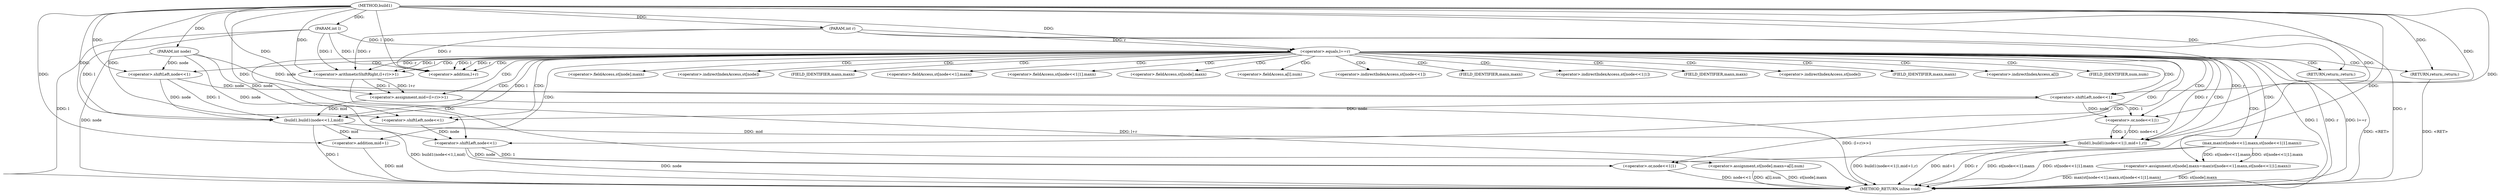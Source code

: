 digraph "build1" {  
"1000255" [label = "(METHOD,build1)" ]
"1000325" [label = "(METHOD_RETURN,inline void)" ]
"1000256" [label = "(PARAM,int node)" ]
"1000257" [label = "(PARAM,int l)" ]
"1000258" [label = "(PARAM,int r)" ]
"1000278" [label = "(<operator>.assignment,mid=(l+r)>>1)" ]
"1000285" [label = "(build1,build1(node<<1,l,mid))" ]
"1000291" [label = "(build1,build1(node<<1|1,mid+1,r))" ]
"1000301" [label = "(<operator>.assignment,st[node].maxn=max(st[node<<1].maxn,st[node<<1|1].maxn))" ]
"1000324" [label = "(RETURN,return;,return;)" ]
"1000261" [label = "(<operator>.equals,l==r)" ]
"1000265" [label = "(<operator>.assignment,st[node].maxn=a[l].num)" ]
"1000276" [label = "(RETURN,return;,return;)" ]
"1000280" [label = "(<operator>.arithmeticShiftRight,(l+r)>>1)" ]
"1000286" [label = "(<operator>.shiftLeft,node<<1)" ]
"1000292" [label = "(<operator>.or,node<<1|1)" ]
"1000297" [label = "(<operator>.addition,mid+1)" ]
"1000307" [label = "(max,max(st[node<<1].maxn,st[node<<1|1].maxn))" ]
"1000281" [label = "(<operator>.addition,l+r)" ]
"1000293" [label = "(<operator>.shiftLeft,node<<1)" ]
"1000311" [label = "(<operator>.shiftLeft,node<<1)" ]
"1000318" [label = "(<operator>.or,node<<1|1)" ]
"1000319" [label = "(<operator>.shiftLeft,node<<1)" ]
"1000302" [label = "(<operator>.fieldAccess,st[node].maxn)" ]
"1000303" [label = "(<operator>.indirectIndexAccess,st[node])" ]
"1000306" [label = "(FIELD_IDENTIFIER,maxn,maxn)" ]
"1000308" [label = "(<operator>.fieldAccess,st[node<<1].maxn)" ]
"1000315" [label = "(<operator>.fieldAccess,st[node<<1|1].maxn)" ]
"1000266" [label = "(<operator>.fieldAccess,st[node].maxn)" ]
"1000271" [label = "(<operator>.fieldAccess,a[l].num)" ]
"1000309" [label = "(<operator>.indirectIndexAccess,st[node<<1])" ]
"1000314" [label = "(FIELD_IDENTIFIER,maxn,maxn)" ]
"1000316" [label = "(<operator>.indirectIndexAccess,st[node<<1|1])" ]
"1000323" [label = "(FIELD_IDENTIFIER,maxn,maxn)" ]
"1000267" [label = "(<operator>.indirectIndexAccess,st[node])" ]
"1000270" [label = "(FIELD_IDENTIFIER,maxn,maxn)" ]
"1000272" [label = "(<operator>.indirectIndexAccess,a[l])" ]
"1000275" [label = "(FIELD_IDENTIFIER,num,num)" ]
  "1000276" -> "1000325"  [ label = "DDG: <RET>"] 
  "1000324" -> "1000325"  [ label = "DDG: <RET>"] 
  "1000256" -> "1000325"  [ label = "DDG: node"] 
  "1000257" -> "1000325"  [ label = "DDG: l"] 
  "1000258" -> "1000325"  [ label = "DDG: r"] 
  "1000261" -> "1000325"  [ label = "DDG: l"] 
  "1000261" -> "1000325"  [ label = "DDG: r"] 
  "1000261" -> "1000325"  [ label = "DDG: l==r"] 
  "1000280" -> "1000325"  [ label = "DDG: l+r"] 
  "1000278" -> "1000325"  [ label = "DDG: (l+r)>>1"] 
  "1000285" -> "1000325"  [ label = "DDG: l"] 
  "1000285" -> "1000325"  [ label = "DDG: build1(node<<1,l,mid)"] 
  "1000297" -> "1000325"  [ label = "DDG: mid"] 
  "1000291" -> "1000325"  [ label = "DDG: mid+1"] 
  "1000291" -> "1000325"  [ label = "DDG: r"] 
  "1000291" -> "1000325"  [ label = "DDG: build1(node<<1|1,mid+1,r)"] 
  "1000301" -> "1000325"  [ label = "DDG: st[node].maxn"] 
  "1000307" -> "1000325"  [ label = "DDG: st[node<<1].maxn"] 
  "1000319" -> "1000325"  [ label = "DDG: node"] 
  "1000318" -> "1000325"  [ label = "DDG: node<<1"] 
  "1000307" -> "1000325"  [ label = "DDG: st[node<<1|1].maxn"] 
  "1000301" -> "1000325"  [ label = "DDG: max(st[node<<1].maxn,st[node<<1|1].maxn)"] 
  "1000265" -> "1000325"  [ label = "DDG: st[node].maxn"] 
  "1000265" -> "1000325"  [ label = "DDG: a[l].num"] 
  "1000255" -> "1000256"  [ label = "DDG: "] 
  "1000255" -> "1000257"  [ label = "DDG: "] 
  "1000255" -> "1000258"  [ label = "DDG: "] 
  "1000280" -> "1000278"  [ label = "DDG: l+r"] 
  "1000280" -> "1000278"  [ label = "DDG: 1"] 
  "1000307" -> "1000301"  [ label = "DDG: st[node<<1].maxn"] 
  "1000307" -> "1000301"  [ label = "DDG: st[node<<1|1].maxn"] 
  "1000255" -> "1000324"  [ label = "DDG: "] 
  "1000255" -> "1000278"  [ label = "DDG: "] 
  "1000286" -> "1000285"  [ label = "DDG: node"] 
  "1000286" -> "1000285"  [ label = "DDG: 1"] 
  "1000278" -> "1000285"  [ label = "DDG: mid"] 
  "1000255" -> "1000285"  [ label = "DDG: "] 
  "1000257" -> "1000285"  [ label = "DDG: l"] 
  "1000261" -> "1000285"  [ label = "DDG: l"] 
  "1000292" -> "1000291"  [ label = "DDG: 1"] 
  "1000292" -> "1000291"  [ label = "DDG: node<<1"] 
  "1000285" -> "1000291"  [ label = "DDG: mid"] 
  "1000255" -> "1000291"  [ label = "DDG: "] 
  "1000258" -> "1000291"  [ label = "DDG: r"] 
  "1000261" -> "1000291"  [ label = "DDG: r"] 
  "1000257" -> "1000261"  [ label = "DDG: l"] 
  "1000255" -> "1000261"  [ label = "DDG: "] 
  "1000258" -> "1000261"  [ label = "DDG: r"] 
  "1000255" -> "1000276"  [ label = "DDG: "] 
  "1000261" -> "1000280"  [ label = "DDG: r"] 
  "1000258" -> "1000280"  [ label = "DDG: r"] 
  "1000255" -> "1000280"  [ label = "DDG: "] 
  "1000261" -> "1000280"  [ label = "DDG: l"] 
  "1000257" -> "1000280"  [ label = "DDG: l"] 
  "1000256" -> "1000286"  [ label = "DDG: node"] 
  "1000255" -> "1000286"  [ label = "DDG: "] 
  "1000293" -> "1000292"  [ label = "DDG: 1"] 
  "1000293" -> "1000292"  [ label = "DDG: node"] 
  "1000255" -> "1000292"  [ label = "DDG: "] 
  "1000285" -> "1000297"  [ label = "DDG: mid"] 
  "1000255" -> "1000297"  [ label = "DDG: "] 
  "1000261" -> "1000281"  [ label = "DDG: l"] 
  "1000257" -> "1000281"  [ label = "DDG: l"] 
  "1000255" -> "1000281"  [ label = "DDG: "] 
  "1000261" -> "1000281"  [ label = "DDG: r"] 
  "1000258" -> "1000281"  [ label = "DDG: r"] 
  "1000286" -> "1000293"  [ label = "DDG: node"] 
  "1000256" -> "1000293"  [ label = "DDG: node"] 
  "1000255" -> "1000293"  [ label = "DDG: "] 
  "1000293" -> "1000311"  [ label = "DDG: node"] 
  "1000256" -> "1000311"  [ label = "DDG: node"] 
  "1000255" -> "1000311"  [ label = "DDG: "] 
  "1000319" -> "1000318"  [ label = "DDG: node"] 
  "1000319" -> "1000318"  [ label = "DDG: 1"] 
  "1000255" -> "1000318"  [ label = "DDG: "] 
  "1000311" -> "1000319"  [ label = "DDG: node"] 
  "1000256" -> "1000319"  [ label = "DDG: node"] 
  "1000255" -> "1000319"  [ label = "DDG: "] 
  "1000261" -> "1000303"  [ label = "CDG: "] 
  "1000261" -> "1000286"  [ label = "CDG: "] 
  "1000261" -> "1000285"  [ label = "CDG: "] 
  "1000261" -> "1000315"  [ label = "CDG: "] 
  "1000261" -> "1000293"  [ label = "CDG: "] 
  "1000261" -> "1000265"  [ label = "CDG: "] 
  "1000261" -> "1000297"  [ label = "CDG: "] 
  "1000261" -> "1000276"  [ label = "CDG: "] 
  "1000261" -> "1000307"  [ label = "CDG: "] 
  "1000261" -> "1000323"  [ label = "CDG: "] 
  "1000261" -> "1000302"  [ label = "CDG: "] 
  "1000261" -> "1000324"  [ label = "CDG: "] 
  "1000261" -> "1000291"  [ label = "CDG: "] 
  "1000261" -> "1000306"  [ label = "CDG: "] 
  "1000261" -> "1000266"  [ label = "CDG: "] 
  "1000261" -> "1000309"  [ label = "CDG: "] 
  "1000261" -> "1000281"  [ label = "CDG: "] 
  "1000261" -> "1000272"  [ label = "CDG: "] 
  "1000261" -> "1000319"  [ label = "CDG: "] 
  "1000261" -> "1000318"  [ label = "CDG: "] 
  "1000261" -> "1000316"  [ label = "CDG: "] 
  "1000261" -> "1000271"  [ label = "CDG: "] 
  "1000261" -> "1000308"  [ label = "CDG: "] 
  "1000261" -> "1000280"  [ label = "CDG: "] 
  "1000261" -> "1000267"  [ label = "CDG: "] 
  "1000261" -> "1000314"  [ label = "CDG: "] 
  "1000261" -> "1000311"  [ label = "CDG: "] 
  "1000261" -> "1000278"  [ label = "CDG: "] 
  "1000261" -> "1000301"  [ label = "CDG: "] 
  "1000261" -> "1000270"  [ label = "CDG: "] 
  "1000261" -> "1000292"  [ label = "CDG: "] 
  "1000261" -> "1000275"  [ label = "CDG: "] 
}
